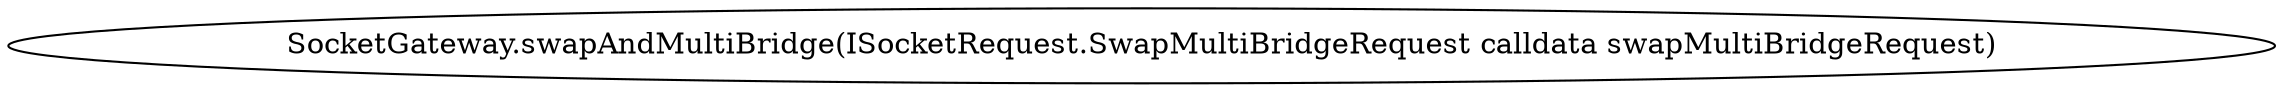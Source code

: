 digraph "" {
	graph [bb="0,0,923.16,36"];
	node [label="\N"];
	"SocketGateway.swapAndMultiBridge(ISocketRequest.SwapMultiBridgeRequest calldata swapMultiBridgeRequest)"	 [height=0.5,
		pos="461.58,18",
		width=12.822];
}
